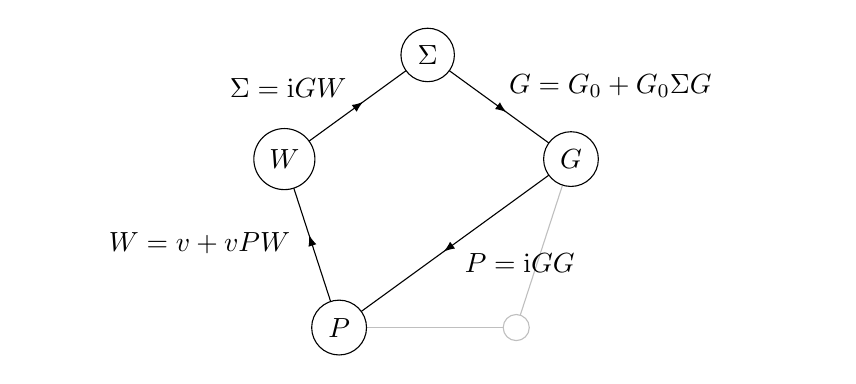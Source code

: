 \begin{tikzpicture}
\usetikzlibrary{shapes.geometric}
\usetikzlibrary{decorations.markings}
\tikzset{
    clabel/.style={draw,circle,fill=white},
    hlabel/.style={clabel,draw=lightgray},
    arrowline/.style={
        postaction={decorate},
        decoration={
            markings,
            mark=at position 0.55 with {\arrow{latex}}
        }
    },
    hiddenline/.style={draw=lightgray},
}
\path (-2in,0) -- (2in,0);
\node[
  name=gw,
  regular polygon,
  regular polygon sides=5,
  minimum size=1.5in,
] at (0,0) {};
\draw[arrowline] (gw.corner 1) -- (gw.corner 5);
\draw[hiddenline] (gw.corner 5) -- (gw.corner 4);
\draw[hiddenline] (gw.corner 4) -- (gw.corner 3);
\draw[arrowline] (gw.corner 3) -- (gw.corner 2);
\draw[arrowline] (gw.corner 2) -- (gw.corner 1);
\draw[arrowline] (gw.corner 5) -- (gw.corner 3)
  node[anchor=north west,midway] {$P=\mathrm{i} GG$};
\node[anchor=south west] at (gw.side 5) {$G=G_0 + G_0\Sigma G$};
%\node[right=1ex,anchor=west] at (gw.side 4)
%  {$\Gamma = 1 + \left(\frac{\delta\Sigma}{\delta G}\right)GG\Gamma$};
%\node[below=2ex,anchor=north] at (gw.side 3) {$P = \iu GG\Gamma$};
\node[left=1ex,anchor=east] at (gw.side 2) {$W = v + vPW$};
\node[anchor=south east] at (gw.side 1) {$\Sigma = \mathrm{i} G W$};
\node[clabel] at(gw.corner 1) {$\Sigma$};
\node[clabel] at(gw.corner 2) {$W$};
\node[clabel] at(gw.corner 3) {$P$};
\node[hlabel] at(gw.corner 4) {};
\node[clabel] at(gw.corner 5) {$G$};
\end{tikzpicture}